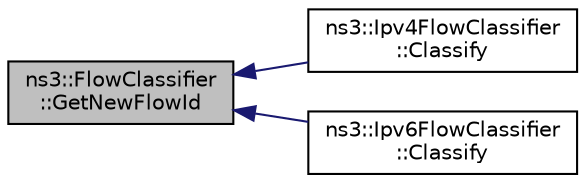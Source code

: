 digraph "ns3::FlowClassifier::GetNewFlowId"
{
  edge [fontname="Helvetica",fontsize="10",labelfontname="Helvetica",labelfontsize="10"];
  node [fontname="Helvetica",fontsize="10",shape=record];
  rankdir="LR";
  Node1 [label="ns3::FlowClassifier\l::GetNewFlowId",height=0.2,width=0.4,color="black", fillcolor="grey75", style="filled", fontcolor="black"];
  Node1 -> Node2 [dir="back",color="midnightblue",fontsize="10",style="solid"];
  Node2 [label="ns3::Ipv4FlowClassifier\l::Classify",height=0.2,width=0.4,color="black", fillcolor="white", style="filled",URL="$d4/d37/classns3_1_1Ipv4FlowClassifier.html#ac91b7a15892c52b4361de76eaf8411b7",tooltip="try to classify the packet into flow-id and packet-id "];
  Node1 -> Node3 [dir="back",color="midnightblue",fontsize="10",style="solid"];
  Node3 [label="ns3::Ipv6FlowClassifier\l::Classify",height=0.2,width=0.4,color="black", fillcolor="white", style="filled",URL="$dd/d16/classns3_1_1Ipv6FlowClassifier.html#ac91b39dfc99ca7190e6b0b8e3d37d7a9",tooltip="try to classify the packet into flow-id and packet-id "];
}
